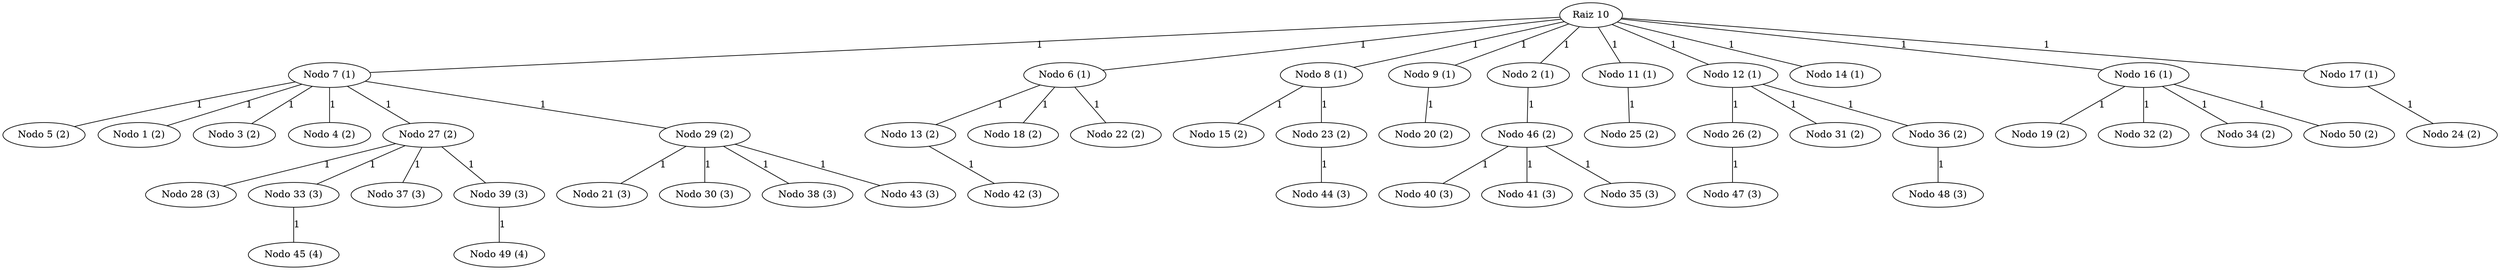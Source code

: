 graph DijkstraBarabasiAlbertInverso_50_10 {
    "10" [label="Raiz 10"];
    "7" [label="Nodo 7 (1)"];
    "6" [label="Nodo 6 (1)"];
    "8" [label="Nodo 8 (1)"];
    "9" [label="Nodo 9 (1)"];
    "2" [label="Nodo 2 (1)"];
    "11" [label="Nodo 11 (1)"];
    "12" [label="Nodo 12 (1)"];
    "14" [label="Nodo 14 (1)"];
    "16" [label="Nodo 16 (1)"];
    "17" [label="Nodo 17 (1)"];
    "5" [label="Nodo 5 (2)"];
    "1" [label="Nodo 1 (2)"];
    "3" [label="Nodo 3 (2)"];
    "4" [label="Nodo 4 (2)"];
    "27" [label="Nodo 27 (2)"];
    "29" [label="Nodo 29 (2)"];
    "13" [label="Nodo 13 (2)"];
    "18" [label="Nodo 18 (2)"];
    "22" [label="Nodo 22 (2)"];
    "15" [label="Nodo 15 (2)"];
    "23" [label="Nodo 23 (2)"];
    "20" [label="Nodo 20 (2)"];
    "46" [label="Nodo 46 (2)"];
    "25" [label="Nodo 25 (2)"];
    "26" [label="Nodo 26 (2)"];
    "31" [label="Nodo 31 (2)"];
    "36" [label="Nodo 36 (2)"];
    "19" [label="Nodo 19 (2)"];
    "32" [label="Nodo 32 (2)"];
    "34" [label="Nodo 34 (2)"];
    "50" [label="Nodo 50 (2)"];
    "24" [label="Nodo 24 (2)"];
    "28" [label="Nodo 28 (3)"];
    "33" [label="Nodo 33 (3)"];
    "37" [label="Nodo 37 (3)"];
    "39" [label="Nodo 39 (3)"];
    "21" [label="Nodo 21 (3)"];
    "30" [label="Nodo 30 (3)"];
    "38" [label="Nodo 38 (3)"];
    "43" [label="Nodo 43 (3)"];
    "42" [label="Nodo 42 (3)"];
    "44" [label="Nodo 44 (3)"];
    "40" [label="Nodo 40 (3)"];
    "41" [label="Nodo 41 (3)"];
    "35" [label="Nodo 35 (3)"];
    "47" [label="Nodo 47 (3)"];
    "48" [label="Nodo 48 (3)"];
    "45" [label="Nodo 45 (4)"];
    "49" [label="Nodo 49 (4)"];
    "10" -- "7" [label="1"];
    "10" -- "6" [label="1"];
    "10" -- "8" [label="1"];
    "10" -- "9" [label="1"];
    "10" -- "2" [label="1"];
    "10" -- "11" [label="1"];
    "10" -- "12" [label="1"];
    "10" -- "14" [label="1"];
    "10" -- "16" [label="1"];
    "10" -- "17" [label="1"];
    "7" -- "5" [label="1"];
    "7" -- "1" [label="1"];
    "7" -- "3" [label="1"];
    "7" -- "4" [label="1"];
    "7" -- "27" [label="1"];
    "7" -- "29" [label="1"];
    "6" -- "13" [label="1"];
    "6" -- "18" [label="1"];
    "6" -- "22" [label="1"];
    "8" -- "15" [label="1"];
    "8" -- "23" [label="1"];
    "9" -- "20" [label="1"];
    "2" -- "46" [label="1"];
    "11" -- "25" [label="1"];
    "12" -- "26" [label="1"];
    "12" -- "31" [label="1"];
    "12" -- "36" [label="1"];
    "16" -- "19" [label="1"];
    "16" -- "32" [label="1"];
    "16" -- "34" [label="1"];
    "16" -- "50" [label="1"];
    "17" -- "24" [label="1"];
    "27" -- "28" [label="1"];
    "27" -- "33" [label="1"];
    "27" -- "37" [label="1"];
    "27" -- "39" [label="1"];
    "29" -- "21" [label="1"];
    "29" -- "30" [label="1"];
    "29" -- "38" [label="1"];
    "29" -- "43" [label="1"];
    "13" -- "42" [label="1"];
    "23" -- "44" [label="1"];
    "46" -- "40" [label="1"];
    "46" -- "41" [label="1"];
    "46" -- "35" [label="1"];
    "26" -- "47" [label="1"];
    "36" -- "48" [label="1"];
    "33" -- "45" [label="1"];
    "39" -- "49" [label="1"];
}
